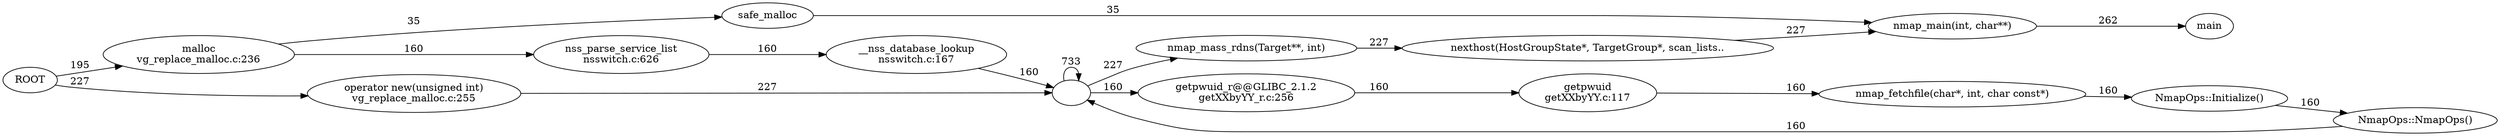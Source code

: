 digraph Leak_DefinitelyLost {
rankdir=LR
ROOT
"malloc\nvg_replace_malloc.c:236"
"safe_malloc"
"nmap_main(int, char**)"
"main"
"operator new(unsigned int)\nvg_replace_malloc.c:255"
""
"nmap_mass_rdns(Target**, int)"
"nexthost(HostGroupState*, TargetGroup*, scan_lists.."
"nss_parse_service_list\nnsswitch.c:626"
"__nss_database_lookup\nnsswitch.c:167"
"getpwuid_r@@GLIBC_2.1.2\ngetXXbyYY_r.c:256"
"getpwuid\ngetXXbyYY.c:117"
"nmap_fetchfile(char*, int, char const*)"
"NmapOps::Initialize()"
"NmapOps::NmapOps()"
ROOT -> "malloc\nvg_replace_malloc.c:236" [label=195]
"malloc\nvg_replace_malloc.c:236" -> "safe_malloc" [label=35]
"safe_malloc" -> "nmap_main(int, char**)" [label=35]
"nmap_main(int, char**)" -> "main" [label=262]
ROOT -> "operator new(unsigned int)\nvg_replace_malloc.c:255" [label=227]
"operator new(unsigned int)\nvg_replace_malloc.c:255" -> "" [label=227]
"" -> "" [label=733]
"" -> "nmap_mass_rdns(Target**, int)" [label=227]
"nmap_mass_rdns(Target**, int)" -> "nexthost(HostGroupState*, TargetGroup*, scan_lists.." [label=227]
"nexthost(HostGroupState*, TargetGroup*, scan_lists.." -> "nmap_main(int, char**)" [label=227]
"malloc\nvg_replace_malloc.c:236" -> "nss_parse_service_list\nnsswitch.c:626" [label=160]
"nss_parse_service_list\nnsswitch.c:626" -> "__nss_database_lookup\nnsswitch.c:167" [label=160]
"__nss_database_lookup\nnsswitch.c:167" -> "" [label=160]
"" -> "getpwuid_r@@GLIBC_2.1.2\ngetXXbyYY_r.c:256" [label=160]
"getpwuid_r@@GLIBC_2.1.2\ngetXXbyYY_r.c:256" -> "getpwuid\ngetXXbyYY.c:117" [label=160]
"getpwuid\ngetXXbyYY.c:117" -> "nmap_fetchfile(char*, int, char const*)" [label=160]
"nmap_fetchfile(char*, int, char const*)" -> "NmapOps::Initialize()" [label=160]
"NmapOps::Initialize()" -> "NmapOps::NmapOps()" [label=160]
"NmapOps::NmapOps()" -> "" [label=160]
}
